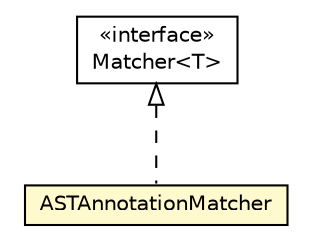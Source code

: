 #!/usr/local/bin/dot
#
# Class diagram 
# Generated by UMLGraph version 5.1 (http://www.umlgraph.org/)
#

digraph G {
	edge [fontname="Helvetica",fontsize=10,labelfontname="Helvetica",labelfontsize=10];
	node [fontname="Helvetica",fontsize=10,shape=plaintext];
	nodesep=0.25;
	ranksep=0.5;
	// org.androidtransfuse.util.matcher.Matcher<T>
	c84736 [label=<<table title="org.androidtransfuse.util.matcher.Matcher" border="0" cellborder="1" cellspacing="0" cellpadding="2" port="p" href="./Matcher.html">
		<tr><td><table border="0" cellspacing="0" cellpadding="1">
<tr><td align="center" balign="center"> &#171;interface&#187; </td></tr>
<tr><td align="center" balign="center"> Matcher&lt;T&gt; </td></tr>
		</table></td></tr>
		</table>>, fontname="Helvetica", fontcolor="black", fontsize=10.0];
	// org.androidtransfuse.util.matcher.ASTAnnotationMatcher
	c84738 [label=<<table title="org.androidtransfuse.util.matcher.ASTAnnotationMatcher" border="0" cellborder="1" cellspacing="0" cellpadding="2" port="p" bgcolor="lemonChiffon" href="./ASTAnnotationMatcher.html">
		<tr><td><table border="0" cellspacing="0" cellpadding="1">
<tr><td align="center" balign="center"> ASTAnnotationMatcher </td></tr>
		</table></td></tr>
		</table>>, fontname="Helvetica", fontcolor="black", fontsize=10.0];
	//org.androidtransfuse.util.matcher.ASTAnnotationMatcher implements org.androidtransfuse.util.matcher.Matcher<T>
	c84736:p -> c84738:p [dir=back,arrowtail=empty,style=dashed];
}

